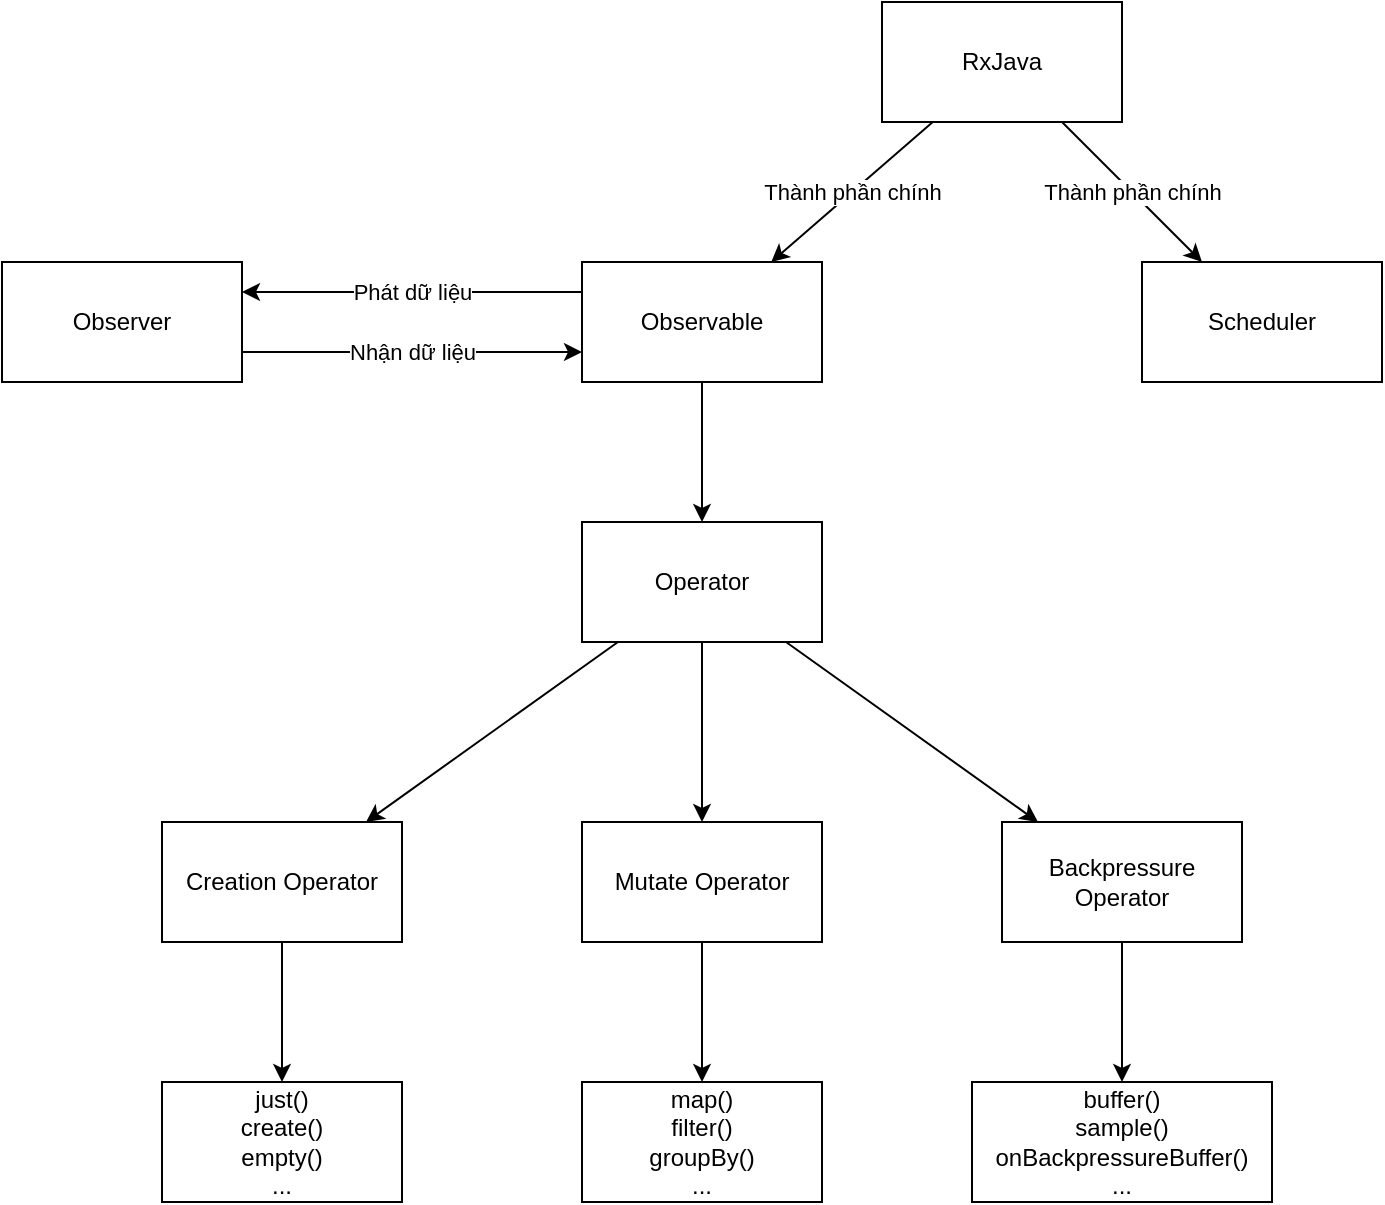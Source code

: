 <mxfile version="20.3.0" type="device" pages="2"><diagram id="ztk-vWFcQvNF43sw3Xe5" name="Page-1"><mxGraphModel dx="1826" dy="927" grid="1" gridSize="10" guides="1" tooltips="1" connect="1" arrows="1" fold="1" page="1" pageScale="1" pageWidth="850" pageHeight="1100" math="0" shadow="0"><root><mxCell id="0"/><mxCell id="1" parent="0"/><mxCell id="wY6El_Kl6sztnf7cPL_R-1" value="RxJava" style="rounded=0;whiteSpace=wrap;html=1;" vertex="1" parent="1"><mxGeometry x="520" y="140" width="120" height="60" as="geometry"/></mxCell><mxCell id="wY6El_Kl6sztnf7cPL_R-2" value="Observable" style="rounded=0;whiteSpace=wrap;html=1;" vertex="1" parent="1"><mxGeometry x="370" y="270" width="120" height="60" as="geometry"/></mxCell><mxCell id="wY6El_Kl6sztnf7cPL_R-3" value="Thành phần chính" style="endArrow=classic;html=1;rounded=0;" edge="1" parent="1" source="wY6El_Kl6sztnf7cPL_R-1" target="wY6El_Kl6sztnf7cPL_R-2"><mxGeometry width="50" height="50" relative="1" as="geometry"><mxPoint x="580" y="360" as="sourcePoint"/><mxPoint x="630" y="310" as="targetPoint"/></mxGeometry></mxCell><mxCell id="wY6El_Kl6sztnf7cPL_R-4" value="Observer" style="rounded=0;whiteSpace=wrap;html=1;" vertex="1" parent="1"><mxGeometry x="80" y="270" width="120" height="60" as="geometry"/></mxCell><mxCell id="wY6El_Kl6sztnf7cPL_R-5" value="Scheduler" style="rounded=0;whiteSpace=wrap;html=1;" vertex="1" parent="1"><mxGeometry x="650" y="270" width="120" height="60" as="geometry"/></mxCell><mxCell id="wY6El_Kl6sztnf7cPL_R-6" value="Thành phần chính" style="endArrow=classic;html=1;rounded=0;" edge="1" parent="1" source="wY6El_Kl6sztnf7cPL_R-1" target="wY6El_Kl6sztnf7cPL_R-5"><mxGeometry width="50" height="50" relative="1" as="geometry"><mxPoint x="580" y="360" as="sourcePoint"/><mxPoint x="630" y="310" as="targetPoint"/></mxGeometry></mxCell><mxCell id="wY6El_Kl6sztnf7cPL_R-7" value="Operator" style="rounded=0;whiteSpace=wrap;html=1;" vertex="1" parent="1"><mxGeometry x="370" y="400" width="120" height="60" as="geometry"/></mxCell><mxCell id="wY6El_Kl6sztnf7cPL_R-8" value="Phát dữ liệu" style="endArrow=classic;html=1;rounded=0;entryX=1;entryY=0.25;entryDx=0;entryDy=0;exitX=0;exitY=0.25;exitDx=0;exitDy=0;" edge="1" parent="1" source="wY6El_Kl6sztnf7cPL_R-2" target="wY6El_Kl6sztnf7cPL_R-4"><mxGeometry width="50" height="50" relative="1" as="geometry"><mxPoint x="580" y="460" as="sourcePoint"/><mxPoint x="630" y="410" as="targetPoint"/></mxGeometry></mxCell><mxCell id="wY6El_Kl6sztnf7cPL_R-9" value="" style="endArrow=classic;html=1;rounded=0;" edge="1" parent="1" source="wY6El_Kl6sztnf7cPL_R-2" target="wY6El_Kl6sztnf7cPL_R-7"><mxGeometry width="50" height="50" relative="1" as="geometry"><mxPoint x="580" y="460" as="sourcePoint"/><mxPoint x="630" y="410" as="targetPoint"/></mxGeometry></mxCell><mxCell id="wY6El_Kl6sztnf7cPL_R-10" value="Mutate Operator" style="rounded=0;whiteSpace=wrap;html=1;" vertex="1" parent="1"><mxGeometry x="370" y="550" width="120" height="60" as="geometry"/></mxCell><mxCell id="wY6El_Kl6sztnf7cPL_R-11" value="Backpressure Operator" style="rounded=0;whiteSpace=wrap;html=1;" vertex="1" parent="1"><mxGeometry x="580" y="550" width="120" height="60" as="geometry"/></mxCell><mxCell id="wY6El_Kl6sztnf7cPL_R-12" value="" style="endArrow=classic;html=1;rounded=0;" edge="1" parent="1" source="wY6El_Kl6sztnf7cPL_R-7" target="wY6El_Kl6sztnf7cPL_R-11"><mxGeometry width="50" height="50" relative="1" as="geometry"><mxPoint x="470" y="470" as="sourcePoint"/><mxPoint x="520" y="420" as="targetPoint"/></mxGeometry></mxCell><mxCell id="wY6El_Kl6sztnf7cPL_R-13" value="" style="endArrow=classic;html=1;rounded=0;" edge="1" parent="1" source="wY6El_Kl6sztnf7cPL_R-7" target="wY6El_Kl6sztnf7cPL_R-10"><mxGeometry width="50" height="50" relative="1" as="geometry"><mxPoint x="470" y="470" as="sourcePoint"/><mxPoint x="520" y="420" as="targetPoint"/></mxGeometry></mxCell><mxCell id="wY6El_Kl6sztnf7cPL_R-14" value="Nhận dữ liệu" style="endArrow=classic;html=1;rounded=0;entryX=0;entryY=0.75;entryDx=0;entryDy=0;exitX=1;exitY=0.75;exitDx=0;exitDy=0;" edge="1" parent="1" source="wY6El_Kl6sztnf7cPL_R-4" target="wY6El_Kl6sztnf7cPL_R-2"><mxGeometry width="50" height="50" relative="1" as="geometry"><mxPoint x="260" y="420" as="sourcePoint"/><mxPoint x="200" y="285" as="targetPoint"/></mxGeometry></mxCell><mxCell id="wY6El_Kl6sztnf7cPL_R-15" value="Creation Operator" style="rounded=0;whiteSpace=wrap;html=1;" vertex="1" parent="1"><mxGeometry x="160" y="550" width="120" height="60" as="geometry"/></mxCell><mxCell id="wY6El_Kl6sztnf7cPL_R-16" value="" style="endArrow=classic;html=1;rounded=0;" edge="1" parent="1" source="wY6El_Kl6sztnf7cPL_R-7" target="wY6El_Kl6sztnf7cPL_R-15"><mxGeometry width="50" height="50" relative="1" as="geometry"><mxPoint x="470" y="470" as="sourcePoint"/><mxPoint x="520" y="420" as="targetPoint"/></mxGeometry></mxCell><mxCell id="wY6El_Kl6sztnf7cPL_R-17" value="just()&lt;br&gt;create()&lt;br&gt;empty()&lt;br&gt;..." style="rounded=0;whiteSpace=wrap;html=1;" vertex="1" parent="1"><mxGeometry x="160" y="680" width="120" height="60" as="geometry"/></mxCell><mxCell id="wY6El_Kl6sztnf7cPL_R-18" value="" style="endArrow=classic;html=1;rounded=0;" edge="1" parent="1" source="wY6El_Kl6sztnf7cPL_R-15" target="wY6El_Kl6sztnf7cPL_R-17"><mxGeometry width="50" height="50" relative="1" as="geometry"><mxPoint x="470" y="470" as="sourcePoint"/><mxPoint x="520" y="420" as="targetPoint"/></mxGeometry></mxCell><mxCell id="wY6El_Kl6sztnf7cPL_R-19" value="map()&lt;br&gt;filter()&lt;br&gt;groupBy()&lt;br&gt;..." style="rounded=0;whiteSpace=wrap;html=1;" vertex="1" parent="1"><mxGeometry x="370" y="680" width="120" height="60" as="geometry"/></mxCell><mxCell id="wY6El_Kl6sztnf7cPL_R-20" value="" style="endArrow=classic;html=1;rounded=0;" edge="1" parent="1" source="wY6El_Kl6sztnf7cPL_R-10" target="wY6El_Kl6sztnf7cPL_R-19"><mxGeometry width="50" height="50" relative="1" as="geometry"><mxPoint x="470" y="470" as="sourcePoint"/><mxPoint x="520" y="420" as="targetPoint"/></mxGeometry></mxCell><mxCell id="wY6El_Kl6sztnf7cPL_R-21" value="buffer()&lt;br&gt;sample()&lt;br&gt;onBackpressureBuffer()&lt;br&gt;..." style="rounded=0;whiteSpace=wrap;html=1;" vertex="1" parent="1"><mxGeometry x="565" y="680" width="150" height="60" as="geometry"/></mxCell><mxCell id="wY6El_Kl6sztnf7cPL_R-22" value="" style="endArrow=classic;html=1;rounded=0;" edge="1" parent="1" source="wY6El_Kl6sztnf7cPL_R-11" target="wY6El_Kl6sztnf7cPL_R-21"><mxGeometry width="50" height="50" relative="1" as="geometry"><mxPoint x="470" y="470" as="sourcePoint"/><mxPoint x="520" y="420" as="targetPoint"/></mxGeometry></mxCell></root></mxGraphModel></diagram><diagram id="_Pofwmhfikjp7LgF4Xie" name="Page-2"><mxGraphModel dx="2354" dy="764" grid="1" gridSize="10" guides="1" tooltips="1" connect="1" arrows="1" fold="1" page="1" pageScale="1" pageWidth="850" pageHeight="1100" math="0" shadow="0"><root><mxCell id="0"/><mxCell id="1" parent="0"/><mxCell id="QGcjzaAi_MB9nLRMxZhb-1" value="Khu vui chơi" style="rounded=0;whiteSpace=wrap;html=1;" vertex="1" parent="1"><mxGeometry x="10" y="160" width="120" height="60" as="geometry"/></mxCell><mxCell id="QGcjzaAi_MB9nLRMxZhb-11" value="Iterable" style="rounded=0;whiteSpace=wrap;html=1;" vertex="1" parent="1"><mxGeometry x="10" y="20" width="120" height="60" as="geometry"/></mxCell><mxCell id="QGcjzaAi_MB9nLRMxZhb-12" value="" style="endArrow=classic;html=1;rounded=0;" edge="1" parent="1" source="QGcjzaAi_MB9nLRMxZhb-1" target="QGcjzaAi_MB9nLRMxZhb-11"><mxGeometry width="50" height="50" relative="1" as="geometry"><mxPoint x="500" y="260" as="sourcePoint"/><mxPoint x="550" y="210" as="targetPoint"/></mxGeometry></mxCell><mxCell id="QGcjzaAi_MB9nLRMxZhb-13" value="Bản đồ lộ trình" style="rounded=0;whiteSpace=wrap;html=1;" vertex="1" parent="1"><mxGeometry x="380" y="160" width="120" height="60" as="geometry"/></mxCell><mxCell id="QGcjzaAi_MB9nLRMxZhb-14" value="" style="endArrow=classic;html=1;rounded=0;" edge="1" parent="1" source="QGcjzaAi_MB9nLRMxZhb-1" target="QGcjzaAi_MB9nLRMxZhb-13"><mxGeometry width="50" height="50" relative="1" as="geometry"><mxPoint x="500" y="260" as="sourcePoint"/><mxPoint x="550" y="210" as="targetPoint"/></mxGeometry></mxCell><mxCell id="QGcjzaAi_MB9nLRMxZhb-15" value="Iterator" style="rounded=0;whiteSpace=wrap;html=1;" vertex="1" parent="1"><mxGeometry x="380" y="20" width="120" height="60" as="geometry"/></mxCell><mxCell id="QGcjzaAi_MB9nLRMxZhb-16" value="" style="endArrow=classic;html=1;rounded=0;" edge="1" parent="1" source="QGcjzaAi_MB9nLRMxZhb-13" target="QGcjzaAi_MB9nLRMxZhb-15"><mxGeometry width="50" height="50" relative="1" as="geometry"><mxPoint x="500" y="260" as="sourcePoint"/><mxPoint x="550" y="210" as="targetPoint"/></mxGeometry></mxCell><mxCell id="QGcjzaAi_MB9nLRMxZhb-17" value="Khách hàng" style="rounded=0;whiteSpace=wrap;html=1;" vertex="1" parent="1"><mxGeometry x="870" y="160" width="120" height="60" as="geometry"/></mxCell><mxCell id="QGcjzaAi_MB9nLRMxZhb-18" value="" style="endArrow=classic;html=1;rounded=0;" edge="1" parent="1" source="QGcjzaAi_MB9nLRMxZhb-17" target="QGcjzaAi_MB9nLRMxZhb-13"><mxGeometry width="50" height="50" relative="1" as="geometry"><mxPoint x="700" y="160" as="sourcePoint"/><mxPoint x="750" y="110" as="targetPoint"/></mxGeometry></mxCell><mxCell id="QGcjzaAi_MB9nLRMxZhb-19" value="For Each&lt;br&gt;Java Lang" style="rounded=0;whiteSpace=wrap;html=1;" vertex="1" parent="1"><mxGeometry x="870" y="20" width="120" height="60" as="geometry"/></mxCell><mxCell id="QGcjzaAi_MB9nLRMxZhb-20" value="" style="endArrow=classic;html=1;rounded=0;" edge="1" parent="1" source="QGcjzaAi_MB9nLRMxZhb-17" target="QGcjzaAi_MB9nLRMxZhb-19"><mxGeometry width="50" height="50" relative="1" as="geometry"><mxPoint x="700" y="160" as="sourcePoint"/><mxPoint x="750" y="110" as="targetPoint"/></mxGeometry></mxCell><mxCell id="N9XUTIR8Wv5Dz7-8SKvU-1" value="A" style="rounded=0;whiteSpace=wrap;html=1;" vertex="1" parent="1"><mxGeometry x="230" y="440" width="120" height="60" as="geometry"/></mxCell><mxCell id="N9XUTIR8Wv5Dz7-8SKvU-2" value="1" style="rounded=0;whiteSpace=wrap;html=1;" vertex="1" parent="1"><mxGeometry x="530" y="330" width="120" height="60" as="geometry"/></mxCell><mxCell id="N9XUTIR8Wv5Dz7-8SKvU-3" value="2" style="rounded=0;whiteSpace=wrap;html=1;" vertex="1" parent="1"><mxGeometry x="530" y="440" width="120" height="60" as="geometry"/></mxCell><mxCell id="N9XUTIR8Wv5Dz7-8SKvU-4" value="3" style="rounded=0;whiteSpace=wrap;html=1;" vertex="1" parent="1"><mxGeometry x="530" y="550" width="120" height="60" as="geometry"/></mxCell><mxCell id="N9XUTIR8Wv5Dz7-8SKvU-5" value="" style="endArrow=classic;html=1;rounded=0;" edge="1" parent="1" source="N9XUTIR8Wv5Dz7-8SKvU-1" target="N9XUTIR8Wv5Dz7-8SKvU-2"><mxGeometry width="50" height="50" relative="1" as="geometry"><mxPoint x="600" y="350" as="sourcePoint"/><mxPoint x="650" y="300" as="targetPoint"/></mxGeometry></mxCell><mxCell id="N9XUTIR8Wv5Dz7-8SKvU-6" value="" style="endArrow=classic;html=1;rounded=0;" edge="1" parent="1" source="N9XUTIR8Wv5Dz7-8SKvU-1" target="N9XUTIR8Wv5Dz7-8SKvU-3"><mxGeometry width="50" height="50" relative="1" as="geometry"><mxPoint x="600" y="350" as="sourcePoint"/><mxPoint x="650" y="300" as="targetPoint"/></mxGeometry></mxCell><mxCell id="N9XUTIR8Wv5Dz7-8SKvU-7" value="" style="endArrow=classic;html=1;rounded=0;" edge="1" parent="1" source="N9XUTIR8Wv5Dz7-8SKvU-1" target="N9XUTIR8Wv5Dz7-8SKvU-4"><mxGeometry width="50" height="50" relative="1" as="geometry"><mxPoint x="600" y="350" as="sourcePoint"/><mxPoint x="650" y="300" as="targetPoint"/></mxGeometry></mxCell><mxCell id="N9XUTIR8Wv5Dz7-8SKvU-8" value="" style="endArrow=classic;html=1;rounded=0;" edge="1" parent="1" source="N9XUTIR8Wv5Dz7-8SKvU-2" target="N9XUTIR8Wv5Dz7-8SKvU-3"><mxGeometry width="50" height="50" relative="1" as="geometry"><mxPoint x="600" y="350" as="sourcePoint"/><mxPoint x="820" y="330" as="targetPoint"/></mxGeometry></mxCell><mxCell id="N9XUTIR8Wv5Dz7-8SKvU-9" value="" style="endArrow=classic;html=1;rounded=0;" edge="1" parent="1" source="N9XUTIR8Wv5Dz7-8SKvU-3" target="N9XUTIR8Wv5Dz7-8SKvU-4"><mxGeometry width="50" height="50" relative="1" as="geometry"><mxPoint x="600" y="350" as="sourcePoint"/><mxPoint x="820" y="330" as="targetPoint"/></mxGeometry></mxCell><mxCell id="N9XUTIR8Wv5Dz7-8SKvU-10" value="Java" style="rounded=0;whiteSpace=wrap;html=1;" vertex="1" parent="1"><mxGeometry x="-140" y="510" width="120" height="60" as="geometry"/></mxCell><mxCell id="N9XUTIR8Wv5Dz7-8SKvU-11" value="Không hiểu" style="endArrow=classic;html=1;rounded=0;" edge="1" parent="1" source="N9XUTIR8Wv5Dz7-8SKvU-10" target="N9XUTIR8Wv5Dz7-8SKvU-1"><mxGeometry width="50" height="50" relative="1" as="geometry"><mxPoint x="200" y="550" as="sourcePoint"/><mxPoint x="250" y="500" as="targetPoint"/></mxGeometry></mxCell><mxCell id="N9XUTIR8Wv5Dz7-8SKvU-12" value="Hải" style="rounded=0;whiteSpace=wrap;html=1;" vertex="1" parent="1"><mxGeometry x="-140" y="380" width="120" height="60" as="geometry"/></mxCell><mxCell id="N9XUTIR8Wv5Dz7-8SKvU-13" value="Hiểu" style="endArrow=classic;html=1;rounded=0;" edge="1" parent="1" source="N9XUTIR8Wv5Dz7-8SKvU-12" target="N9XUTIR8Wv5Dz7-8SKvU-1"><mxGeometry width="50" height="50" relative="1" as="geometry"><mxPoint x="200" y="550" as="sourcePoint"/><mxPoint x="250" y="500" as="targetPoint"/></mxGeometry></mxCell><mxCell id="N9XUTIR8Wv5Dz7-8SKvU-14" value="A" style="rounded=0;whiteSpace=wrap;html=1;" vertex="1" parent="1"><mxGeometry x="230" y="860" width="120" height="60" as="geometry"/></mxCell><mxCell id="N9XUTIR8Wv5Dz7-8SKvU-15" value="1" style="rounded=0;whiteSpace=wrap;html=1;" vertex="1" parent="1"><mxGeometry x="530" y="750" width="120" height="60" as="geometry"/></mxCell><mxCell id="N9XUTIR8Wv5Dz7-8SKvU-16" value="2" style="rounded=0;whiteSpace=wrap;html=1;" vertex="1" parent="1"><mxGeometry x="530" y="860" width="120" height="60" as="geometry"/></mxCell><mxCell id="N9XUTIR8Wv5Dz7-8SKvU-17" value="3" style="rounded=0;whiteSpace=wrap;html=1;" vertex="1" parent="1"><mxGeometry x="530" y="970" width="120" height="60" as="geometry"/></mxCell><mxCell id="N9XUTIR8Wv5Dz7-8SKvU-18" value="" style="endArrow=classic;html=1;rounded=0;" edge="1" source="N9XUTIR8Wv5Dz7-8SKvU-14" target="N9XUTIR8Wv5Dz7-8SKvU-15" parent="1"><mxGeometry width="50" height="50" relative="1" as="geometry"><mxPoint x="600" y="670" as="sourcePoint"/><mxPoint x="650" y="620" as="targetPoint"/></mxGeometry></mxCell><mxCell id="N9XUTIR8Wv5Dz7-8SKvU-19" value="" style="endArrow=classic;html=1;rounded=0;" edge="1" source="N9XUTIR8Wv5Dz7-8SKvU-14" target="N9XUTIR8Wv5Dz7-8SKvU-16" parent="1"><mxGeometry width="50" height="50" relative="1" as="geometry"><mxPoint x="600" y="670" as="sourcePoint"/><mxPoint x="650" y="620" as="targetPoint"/></mxGeometry></mxCell><mxCell id="N9XUTIR8Wv5Dz7-8SKvU-20" value="" style="endArrow=classic;html=1;rounded=0;" edge="1" source="N9XUTIR8Wv5Dz7-8SKvU-14" target="N9XUTIR8Wv5Dz7-8SKvU-17" parent="1"><mxGeometry width="50" height="50" relative="1" as="geometry"><mxPoint x="600" y="670" as="sourcePoint"/><mxPoint x="650" y="620" as="targetPoint"/></mxGeometry></mxCell><mxCell id="N9XUTIR8Wv5Dz7-8SKvU-21" value="" style="endArrow=classic;html=1;rounded=0;" edge="1" source="N9XUTIR8Wv5Dz7-8SKvU-15" target="N9XUTIR8Wv5Dz7-8SKvU-16" parent="1"><mxGeometry width="50" height="50" relative="1" as="geometry"><mxPoint x="600" y="770" as="sourcePoint"/><mxPoint x="820" y="750" as="targetPoint"/></mxGeometry></mxCell><mxCell id="N9XUTIR8Wv5Dz7-8SKvU-22" value="" style="endArrow=classic;html=1;rounded=0;" edge="1" source="N9XUTIR8Wv5Dz7-8SKvU-16" target="N9XUTIR8Wv5Dz7-8SKvU-17" parent="1"><mxGeometry width="50" height="50" relative="1" as="geometry"><mxPoint x="600" y="770" as="sourcePoint"/><mxPoint x="820" y="750" as="targetPoint"/></mxGeometry></mxCell><mxCell id="N9XUTIR8Wv5Dz7-8SKvU-23" value="Java" style="rounded=0;whiteSpace=wrap;html=1;" vertex="1" parent="1"><mxGeometry x="-140" y="1020" width="120" height="60" as="geometry"/></mxCell><mxCell id="N9XUTIR8Wv5Dz7-8SKvU-24" value="Thông qua" style="endArrow=classic;html=1;rounded=0;" edge="1" source="N9XUTIR8Wv5Dz7-8SKvU-23" target="N9XUTIR8Wv5Dz7-8SKvU-27" parent="1"><mxGeometry width="50" height="50" relative="1" as="geometry"><mxPoint x="200" y="870" as="sourcePoint"/><mxPoint x="250" y="820" as="targetPoint"/></mxGeometry></mxCell><mxCell id="N9XUTIR8Wv5Dz7-8SKvU-25" value="Hải" style="rounded=0;whiteSpace=wrap;html=1;" vertex="1" parent="1"><mxGeometry x="-140" y="700" width="120" height="60" as="geometry"/></mxCell><mxCell id="N9XUTIR8Wv5Dz7-8SKvU-26" value="Hiểu" style="endArrow=classic;html=1;rounded=0;" edge="1" source="N9XUTIR8Wv5Dz7-8SKvU-25" target="N9XUTIR8Wv5Dz7-8SKvU-14" parent="1"><mxGeometry width="50" height="50" relative="1" as="geometry"><mxPoint x="200" y="870" as="sourcePoint"/><mxPoint x="250" y="820" as="targetPoint"/></mxGeometry></mxCell><mxCell id="N9XUTIR8Wv5Dz7-8SKvU-27" value="Iterator" style="rounded=0;whiteSpace=wrap;html=1;" vertex="1" parent="1"><mxGeometry x="-140" y="860" width="120" height="60" as="geometry"/></mxCell><mxCell id="N9XUTIR8Wv5Dz7-8SKvU-28" value="Cung cấp" style="endArrow=classic;html=1;rounded=0;" edge="1" parent="1" source="N9XUTIR8Wv5Dz7-8SKvU-25" target="N9XUTIR8Wv5Dz7-8SKvU-27"><mxGeometry width="50" height="50" relative="1" as="geometry"><mxPoint x="200" y="870" as="sourcePoint"/><mxPoint x="250" y="820" as="targetPoint"/></mxGeometry></mxCell><mxCell id="N9XUTIR8Wv5Dz7-8SKvU-29" value="Hiểu" style="endArrow=classic;html=1;rounded=0;" edge="1" parent="1" source="N9XUTIR8Wv5Dz7-8SKvU-23" target="N9XUTIR8Wv5Dz7-8SKvU-14"><mxGeometry width="50" height="50" relative="1" as="geometry"><mxPoint x="200" y="870" as="sourcePoint"/><mxPoint x="250" y="820" as="targetPoint"/></mxGeometry></mxCell></root></mxGraphModel></diagram></mxfile>